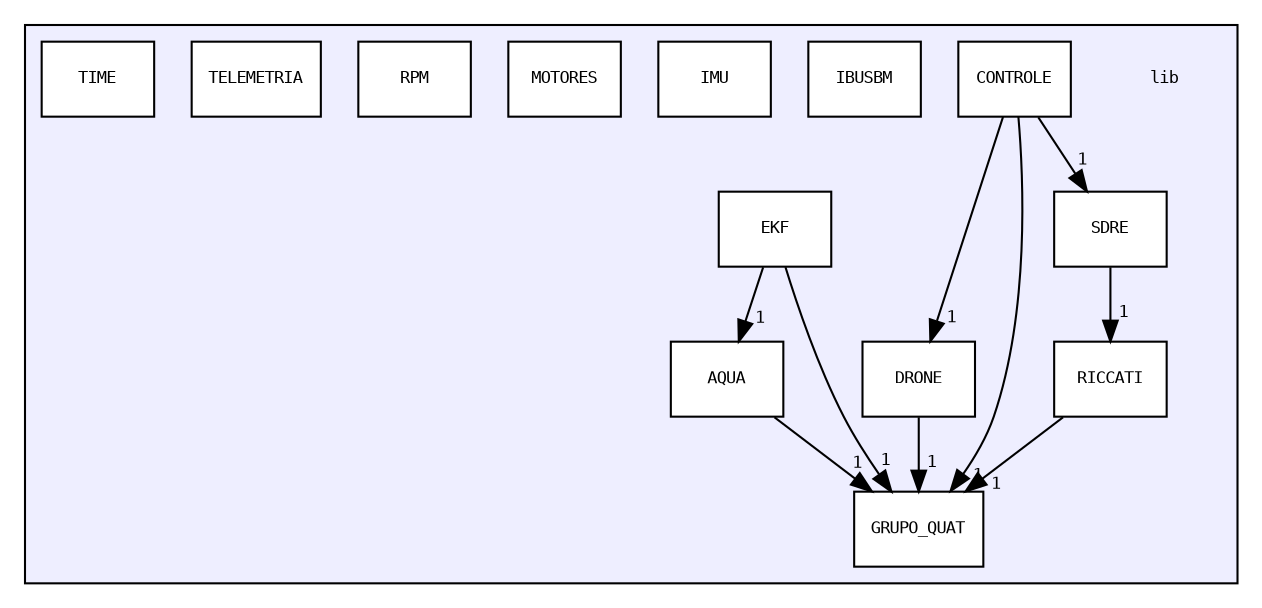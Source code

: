 digraph "lib" {
  bgcolor=transparent;
  compound=true
  node [ fontsize="8", fontname="DejaVuSansMono"];
  edge [ labelfontsize="8", labelfontname="DejaVuSansMono"];
  subgraph clusterdir_97aefd0d527b934f1d99a682da8fe6a9 {
    graph [ bgcolor="#eeeeff", pencolor="black", label="" URL="dir_97aefd0d527b934f1d99a682da8fe6a9.html"];
    dir_97aefd0d527b934f1d99a682da8fe6a9 [shape=plaintext label="lib"];
  dir_31d08e41878a863c8a5e98e00113eeba [shape=box label="AQUA" fillcolor="white" style="filled" URL="dir_31d08e41878a863c8a5e98e00113eeba.html"];
  dir_23ba2848a540c18a9dfc572cf44e4a8e [shape=box label="CONTROLE" fillcolor="white" style="filled" URL="dir_23ba2848a540c18a9dfc572cf44e4a8e.html"];
  dir_e938b59efd27c0d7e7402c87a3faf3f8 [shape=box label="DRONE" fillcolor="white" style="filled" URL="dir_e938b59efd27c0d7e7402c87a3faf3f8.html"];
  dir_f81b21074929c51f0f8ec4455f2eeb05 [shape=box label="EKF" fillcolor="white" style="filled" URL="dir_f81b21074929c51f0f8ec4455f2eeb05.html"];
  dir_12ce51c2f27d7b7c42f475577e8e188a [shape=box label="GRUPO_QUAT" fillcolor="white" style="filled" URL="dir_12ce51c2f27d7b7c42f475577e8e188a.html"];
  dir_d0e0a026526f6bba31a4b7e0c38bb1de [shape=box label="IBUSBM" fillcolor="white" style="filled" URL="dir_d0e0a026526f6bba31a4b7e0c38bb1de.html"];
  dir_3554028ee2797c78c7765098b85f4139 [shape=box label="IMU" fillcolor="white" style="filled" URL="dir_3554028ee2797c78c7765098b85f4139.html"];
  dir_39c7dc484126c690eab758240f2a6725 [shape=box label="MOTORES" fillcolor="white" style="filled" URL="dir_39c7dc484126c690eab758240f2a6725.html"];
  dir_c512fa13478e4b8bbcd706bda4ab9220 [shape=box label="RICCATI" fillcolor="white" style="filled" URL="dir_c512fa13478e4b8bbcd706bda4ab9220.html"];
  dir_07959693ce74aed3e838ce3cb441c741 [shape=box label="RPM" fillcolor="white" style="filled" URL="dir_07959693ce74aed3e838ce3cb441c741.html"];
  dir_59564d00a3aa1a8ebc9d93b92831849e [shape=box label="SDRE" fillcolor="white" style="filled" URL="dir_59564d00a3aa1a8ebc9d93b92831849e.html"];
  dir_c71cd14614257cd5fbb26ecd4fda3227 [shape=box label="TELEMETRIA" fillcolor="white" style="filled" URL="dir_c71cd14614257cd5fbb26ecd4fda3227.html"];
  dir_6c721e2e855800aadb2bcd35baf8db9a [shape=box label="TIME" fillcolor="white" style="filled" URL="dir_6c721e2e855800aadb2bcd35baf8db9a.html"];
  }
  dir_23ba2848a540c18a9dfc572cf44e4a8e->dir_12ce51c2f27d7b7c42f475577e8e188a [headlabel="1", labeldistance=1.5 headhref="dir_000002_000005.html"];
  dir_23ba2848a540c18a9dfc572cf44e4a8e->dir_59564d00a3aa1a8ebc9d93b92831849e [headlabel="1", labeldistance=1.5 headhref="dir_000002_000011.html"];
  dir_23ba2848a540c18a9dfc572cf44e4a8e->dir_e938b59efd27c0d7e7402c87a3faf3f8 [headlabel="1", labeldistance=1.5 headhref="dir_000002_000003.html"];
  dir_c512fa13478e4b8bbcd706bda4ab9220->dir_12ce51c2f27d7b7c42f475577e8e188a [headlabel="1", labeldistance=1.5 headhref="dir_000009_000005.html"];
  dir_59564d00a3aa1a8ebc9d93b92831849e->dir_c512fa13478e4b8bbcd706bda4ab9220 [headlabel="1", labeldistance=1.5 headhref="dir_000011_000009.html"];
  dir_f81b21074929c51f0f8ec4455f2eeb05->dir_12ce51c2f27d7b7c42f475577e8e188a [headlabel="1", labeldistance=1.5 headhref="dir_000004_000005.html"];
  dir_f81b21074929c51f0f8ec4455f2eeb05->dir_31d08e41878a863c8a5e98e00113eeba [headlabel="1", labeldistance=1.5 headhref="dir_000004_000001.html"];
  dir_e938b59efd27c0d7e7402c87a3faf3f8->dir_12ce51c2f27d7b7c42f475577e8e188a [headlabel="1", labeldistance=1.5 headhref="dir_000003_000005.html"];
  dir_31d08e41878a863c8a5e98e00113eeba->dir_12ce51c2f27d7b7c42f475577e8e188a [headlabel="1", labeldistance=1.5 headhref="dir_000001_000005.html"];
}
